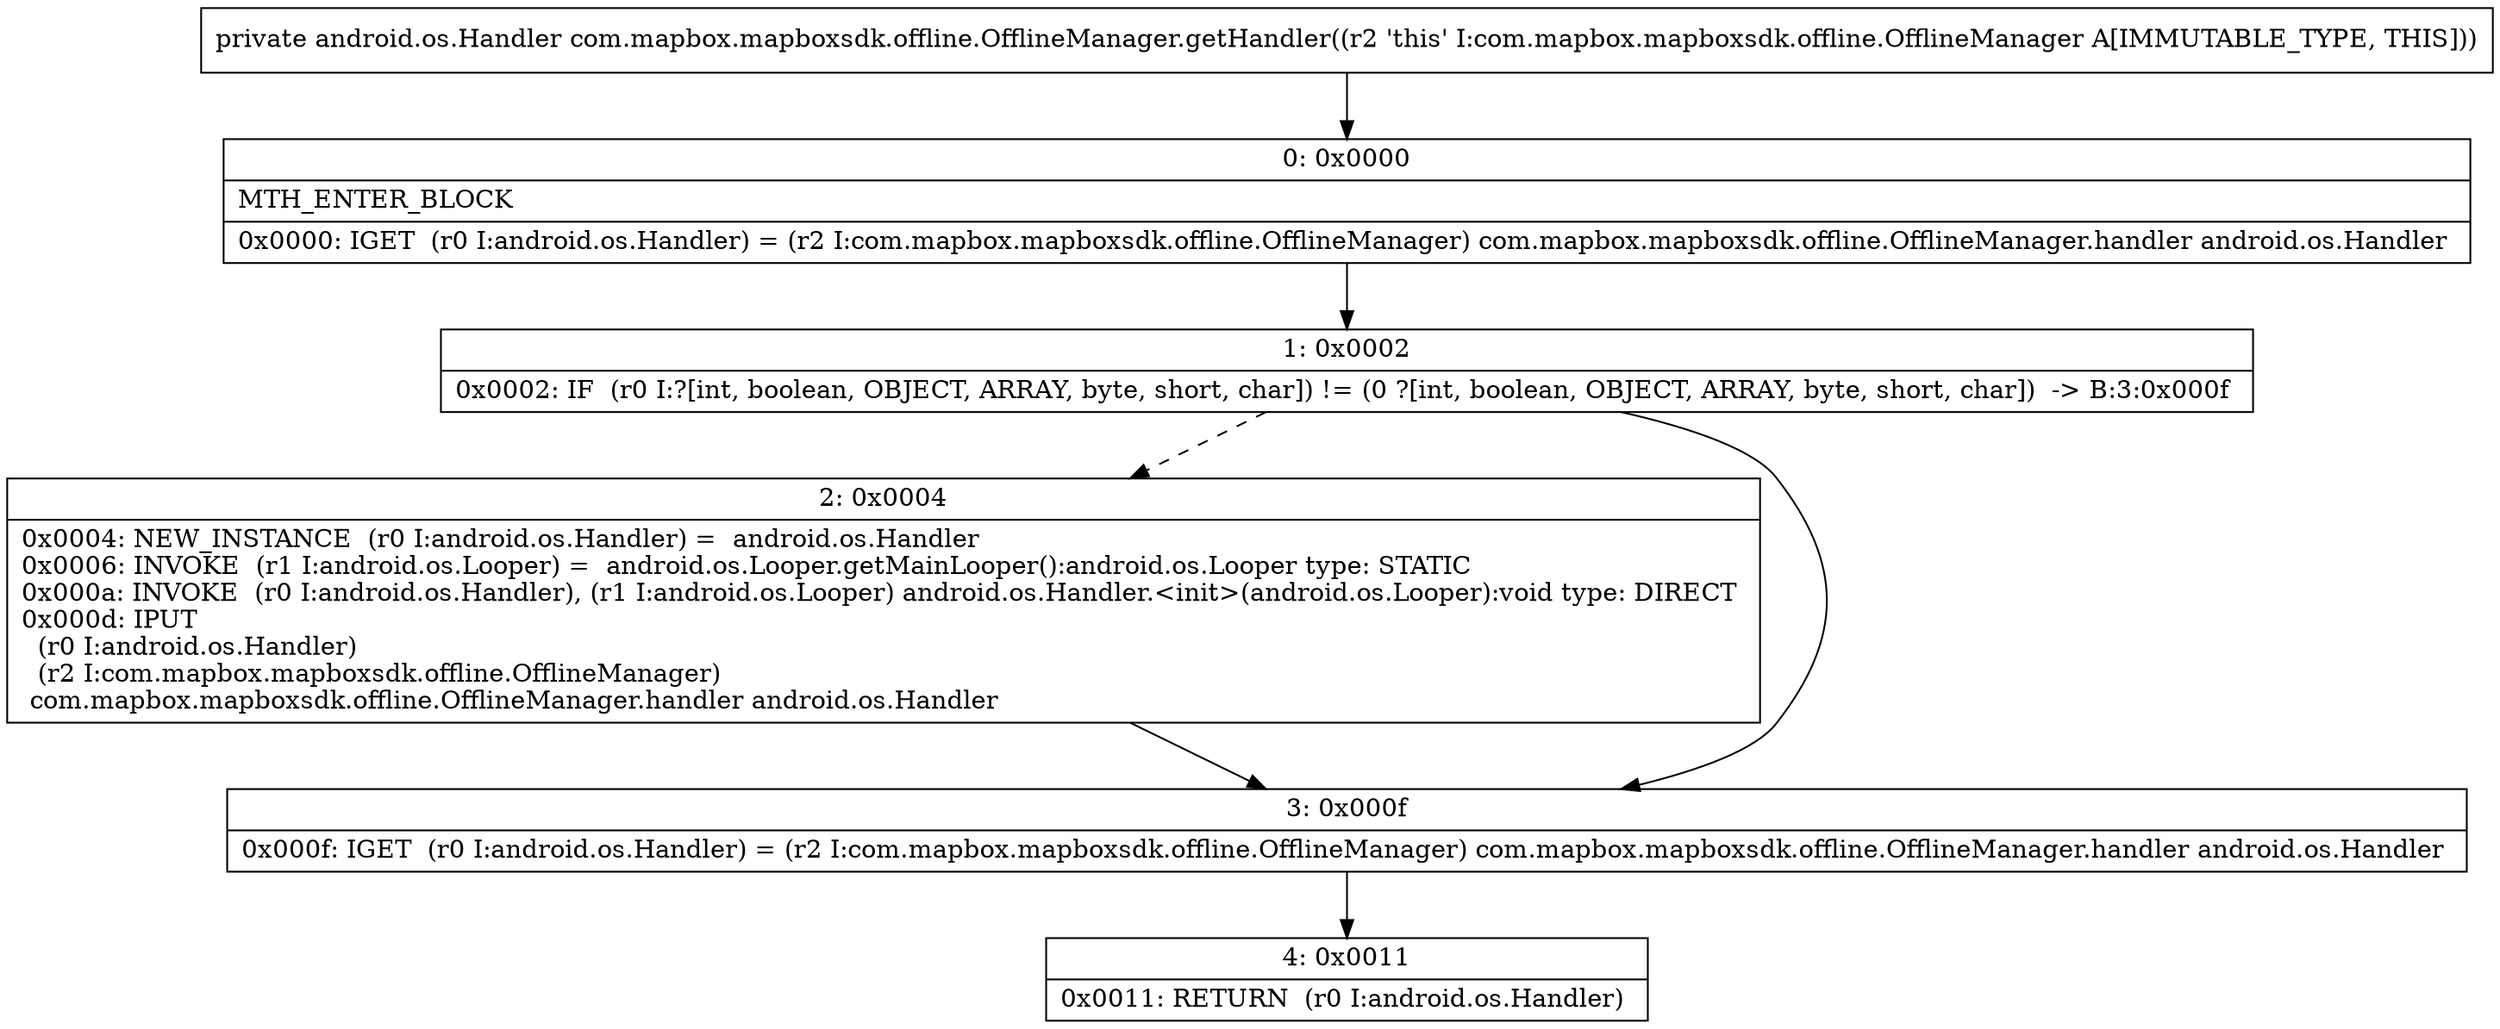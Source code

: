 digraph "CFG forcom.mapbox.mapboxsdk.offline.OfflineManager.getHandler()Landroid\/os\/Handler;" {
Node_0 [shape=record,label="{0\:\ 0x0000|MTH_ENTER_BLOCK\l|0x0000: IGET  (r0 I:android.os.Handler) = (r2 I:com.mapbox.mapboxsdk.offline.OfflineManager) com.mapbox.mapboxsdk.offline.OfflineManager.handler android.os.Handler \l}"];
Node_1 [shape=record,label="{1\:\ 0x0002|0x0002: IF  (r0 I:?[int, boolean, OBJECT, ARRAY, byte, short, char]) != (0 ?[int, boolean, OBJECT, ARRAY, byte, short, char])  \-\> B:3:0x000f \l}"];
Node_2 [shape=record,label="{2\:\ 0x0004|0x0004: NEW_INSTANCE  (r0 I:android.os.Handler) =  android.os.Handler \l0x0006: INVOKE  (r1 I:android.os.Looper) =  android.os.Looper.getMainLooper():android.os.Looper type: STATIC \l0x000a: INVOKE  (r0 I:android.os.Handler), (r1 I:android.os.Looper) android.os.Handler.\<init\>(android.os.Looper):void type: DIRECT \l0x000d: IPUT  \l  (r0 I:android.os.Handler)\l  (r2 I:com.mapbox.mapboxsdk.offline.OfflineManager)\l com.mapbox.mapboxsdk.offline.OfflineManager.handler android.os.Handler \l}"];
Node_3 [shape=record,label="{3\:\ 0x000f|0x000f: IGET  (r0 I:android.os.Handler) = (r2 I:com.mapbox.mapboxsdk.offline.OfflineManager) com.mapbox.mapboxsdk.offline.OfflineManager.handler android.os.Handler \l}"];
Node_4 [shape=record,label="{4\:\ 0x0011|0x0011: RETURN  (r0 I:android.os.Handler) \l}"];
MethodNode[shape=record,label="{private android.os.Handler com.mapbox.mapboxsdk.offline.OfflineManager.getHandler((r2 'this' I:com.mapbox.mapboxsdk.offline.OfflineManager A[IMMUTABLE_TYPE, THIS])) }"];
MethodNode -> Node_0;
Node_0 -> Node_1;
Node_1 -> Node_2[style=dashed];
Node_1 -> Node_3;
Node_2 -> Node_3;
Node_3 -> Node_4;
}

